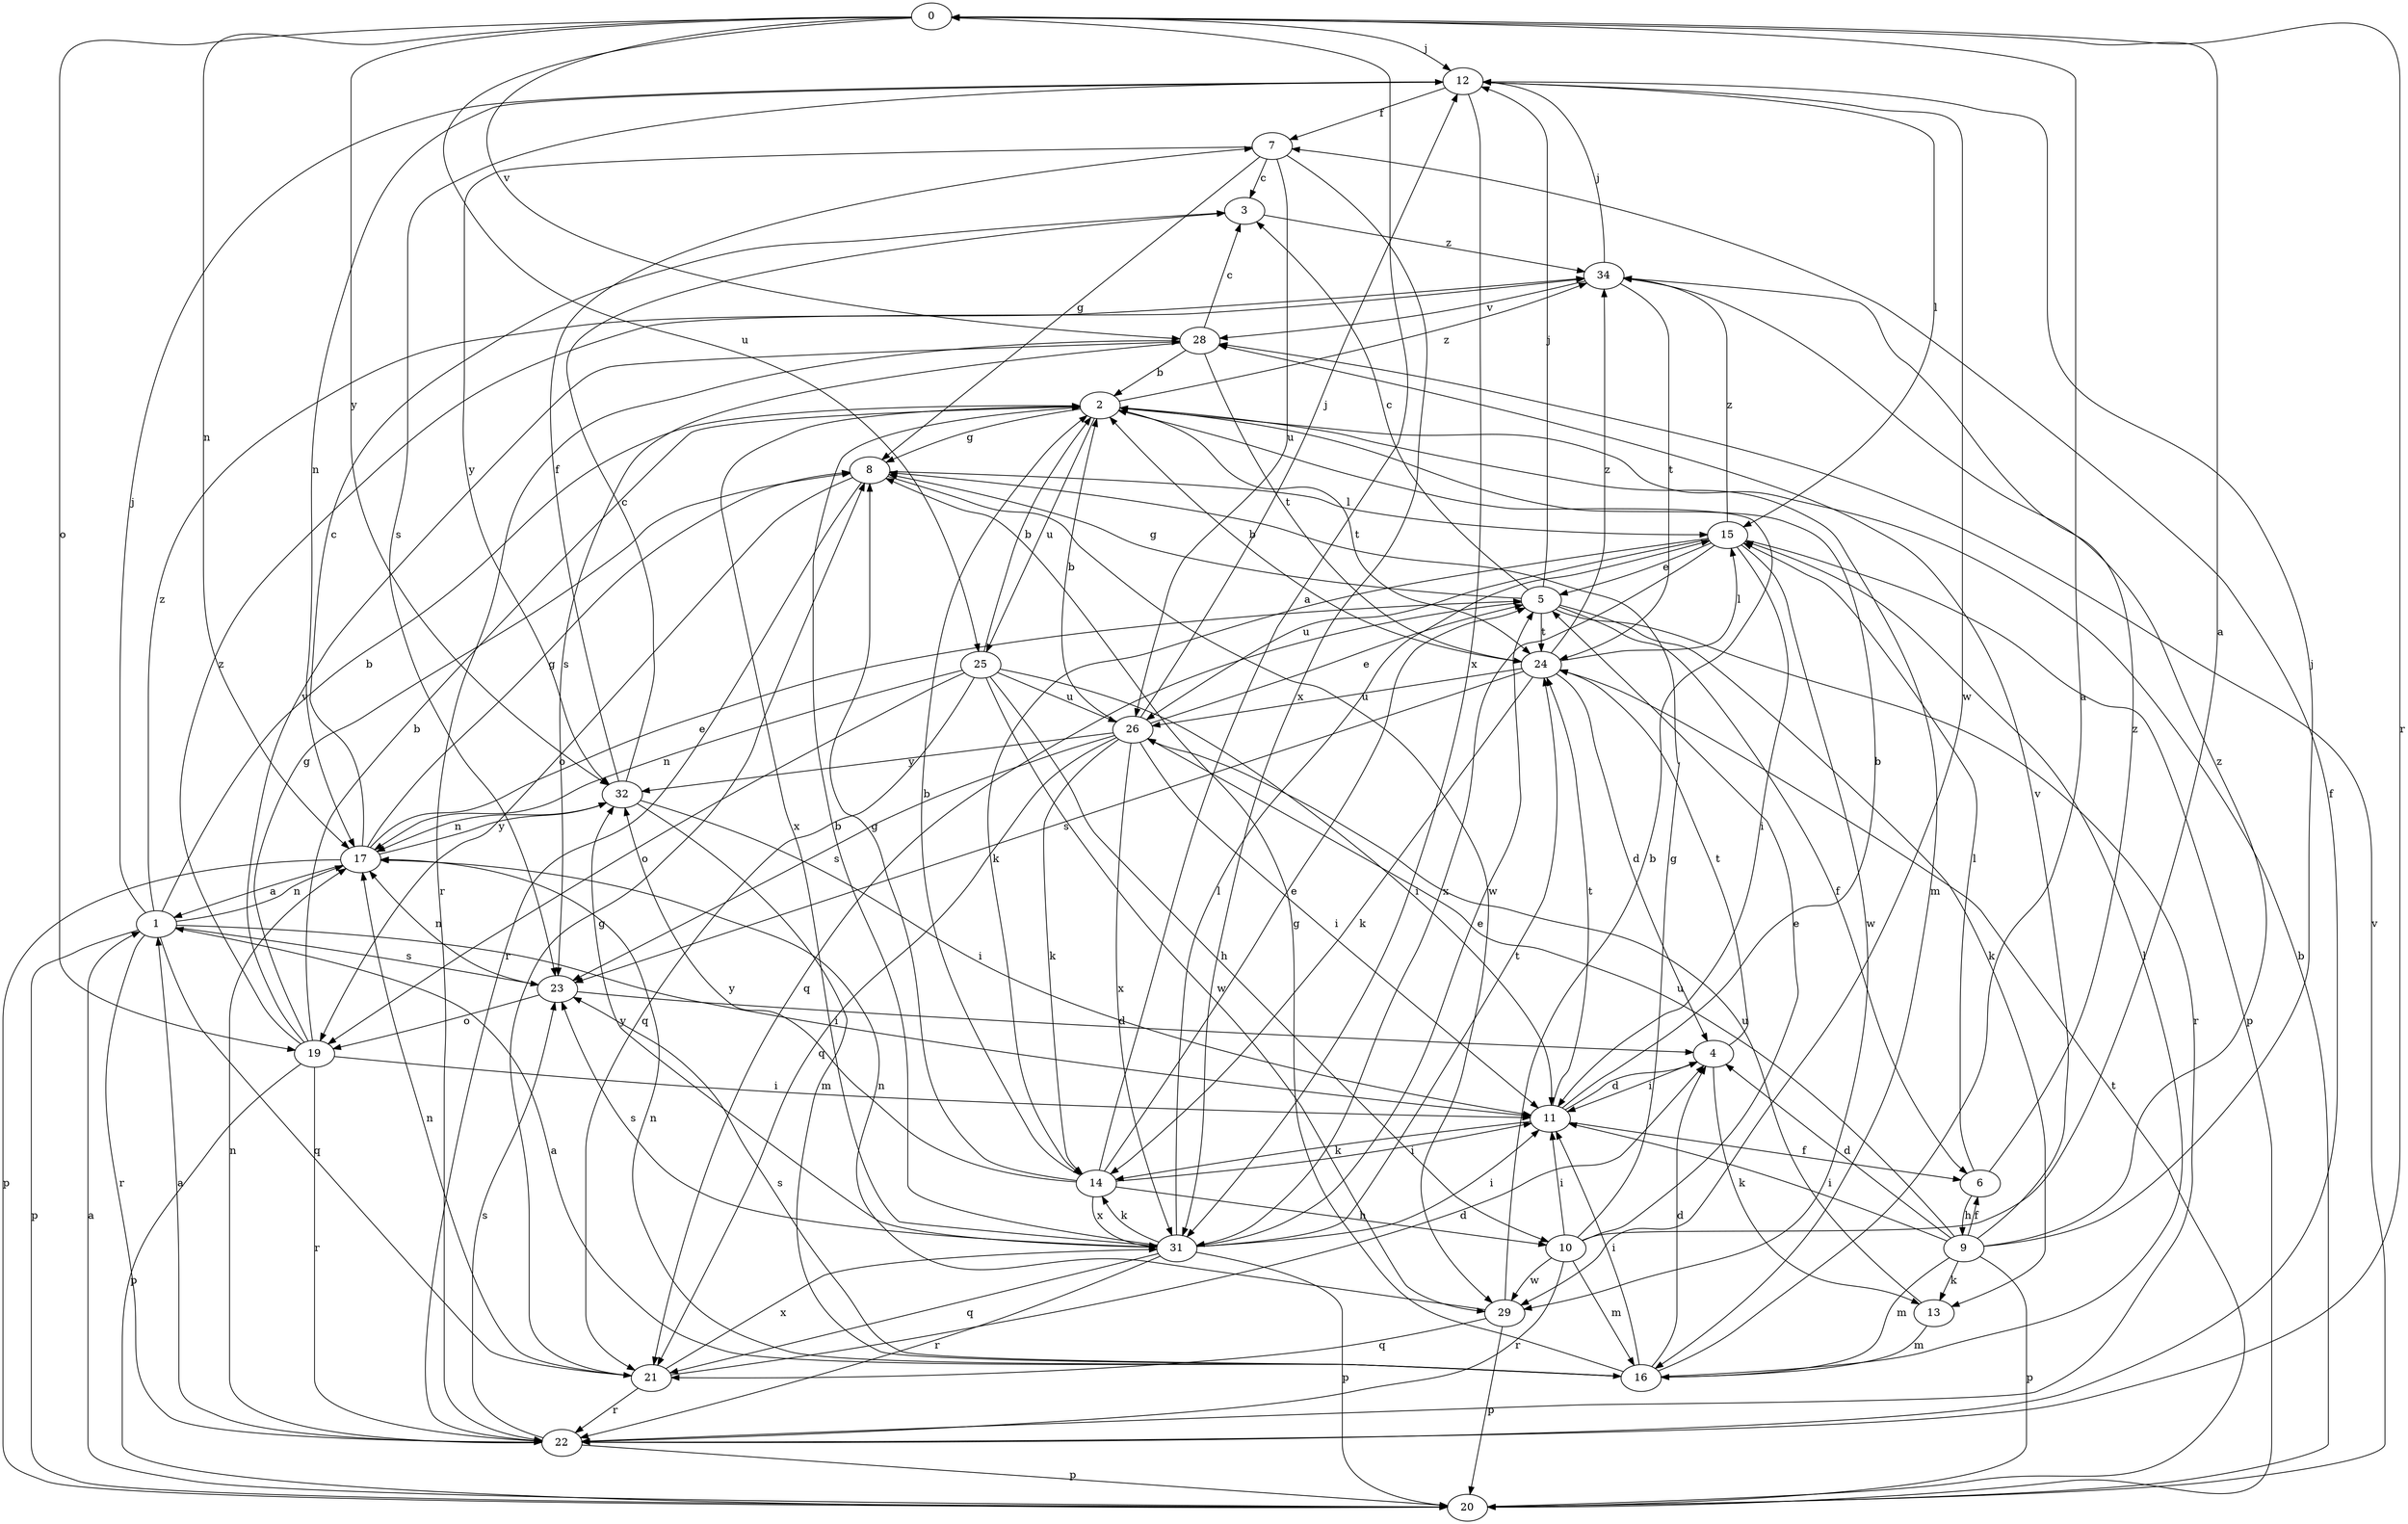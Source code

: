 strict digraph  {
0;
1;
2;
3;
4;
5;
6;
7;
8;
9;
10;
11;
12;
13;
14;
15;
16;
17;
19;
20;
21;
22;
23;
24;
25;
26;
28;
29;
31;
32;
34;
0 -> 12  [label=j];
0 -> 17  [label=n];
0 -> 19  [label=o];
0 -> 22  [label=r];
0 -> 25  [label=u];
0 -> 28  [label=v];
0 -> 32  [label=y];
1 -> 2  [label=b];
1 -> 11  [label=i];
1 -> 12  [label=j];
1 -> 17  [label=n];
1 -> 20  [label=p];
1 -> 21  [label=q];
1 -> 22  [label=r];
1 -> 23  [label=s];
1 -> 34  [label=z];
2 -> 8  [label=g];
2 -> 16  [label=m];
2 -> 24  [label=t];
2 -> 25  [label=u];
2 -> 31  [label=x];
2 -> 34  [label=z];
3 -> 34  [label=z];
4 -> 11  [label=i];
4 -> 13  [label=k];
4 -> 24  [label=t];
5 -> 3  [label=c];
5 -> 6  [label=f];
5 -> 8  [label=g];
5 -> 12  [label=j];
5 -> 13  [label=k];
5 -> 21  [label=q];
5 -> 22  [label=r];
5 -> 24  [label=t];
6 -> 9  [label=h];
6 -> 15  [label=l];
6 -> 34  [label=z];
7 -> 3  [label=c];
7 -> 8  [label=g];
7 -> 26  [label=u];
7 -> 31  [label=x];
7 -> 32  [label=y];
8 -> 15  [label=l];
8 -> 19  [label=o];
8 -> 22  [label=r];
8 -> 29  [label=w];
9 -> 4  [label=d];
9 -> 6  [label=f];
9 -> 11  [label=i];
9 -> 12  [label=j];
9 -> 13  [label=k];
9 -> 16  [label=m];
9 -> 20  [label=p];
9 -> 26  [label=u];
9 -> 28  [label=v];
9 -> 34  [label=z];
10 -> 0  [label=a];
10 -> 5  [label=e];
10 -> 8  [label=g];
10 -> 11  [label=i];
10 -> 16  [label=m];
10 -> 22  [label=r];
10 -> 29  [label=w];
11 -> 2  [label=b];
11 -> 4  [label=d];
11 -> 6  [label=f];
11 -> 14  [label=k];
11 -> 24  [label=t];
12 -> 7  [label=f];
12 -> 15  [label=l];
12 -> 17  [label=n];
12 -> 23  [label=s];
12 -> 29  [label=w];
12 -> 31  [label=x];
13 -> 16  [label=m];
13 -> 26  [label=u];
14 -> 0  [label=a];
14 -> 2  [label=b];
14 -> 5  [label=e];
14 -> 8  [label=g];
14 -> 10  [label=h];
14 -> 11  [label=i];
14 -> 31  [label=x];
14 -> 32  [label=y];
15 -> 5  [label=e];
15 -> 11  [label=i];
15 -> 14  [label=k];
15 -> 20  [label=p];
15 -> 26  [label=u];
15 -> 29  [label=w];
15 -> 31  [label=x];
15 -> 34  [label=z];
16 -> 0  [label=a];
16 -> 1  [label=a];
16 -> 4  [label=d];
16 -> 8  [label=g];
16 -> 11  [label=i];
16 -> 15  [label=l];
16 -> 17  [label=n];
16 -> 23  [label=s];
17 -> 1  [label=a];
17 -> 3  [label=c];
17 -> 5  [label=e];
17 -> 8  [label=g];
17 -> 20  [label=p];
17 -> 32  [label=y];
19 -> 2  [label=b];
19 -> 8  [label=g];
19 -> 11  [label=i];
19 -> 20  [label=p];
19 -> 22  [label=r];
19 -> 28  [label=v];
19 -> 34  [label=z];
20 -> 1  [label=a];
20 -> 2  [label=b];
20 -> 24  [label=t];
20 -> 28  [label=v];
21 -> 4  [label=d];
21 -> 8  [label=g];
21 -> 17  [label=n];
21 -> 22  [label=r];
21 -> 31  [label=x];
22 -> 1  [label=a];
22 -> 7  [label=f];
22 -> 17  [label=n];
22 -> 20  [label=p];
22 -> 23  [label=s];
23 -> 4  [label=d];
23 -> 17  [label=n];
23 -> 19  [label=o];
24 -> 2  [label=b];
24 -> 4  [label=d];
24 -> 14  [label=k];
24 -> 15  [label=l];
24 -> 23  [label=s];
24 -> 26  [label=u];
24 -> 34  [label=z];
25 -> 2  [label=b];
25 -> 10  [label=h];
25 -> 11  [label=i];
25 -> 17  [label=n];
25 -> 19  [label=o];
25 -> 21  [label=q];
25 -> 26  [label=u];
25 -> 29  [label=w];
26 -> 2  [label=b];
26 -> 5  [label=e];
26 -> 11  [label=i];
26 -> 12  [label=j];
26 -> 14  [label=k];
26 -> 21  [label=q];
26 -> 23  [label=s];
26 -> 31  [label=x];
26 -> 32  [label=y];
28 -> 2  [label=b];
28 -> 3  [label=c];
28 -> 22  [label=r];
28 -> 23  [label=s];
28 -> 24  [label=t];
29 -> 2  [label=b];
29 -> 17  [label=n];
29 -> 20  [label=p];
29 -> 21  [label=q];
31 -> 2  [label=b];
31 -> 5  [label=e];
31 -> 11  [label=i];
31 -> 14  [label=k];
31 -> 15  [label=l];
31 -> 20  [label=p];
31 -> 21  [label=q];
31 -> 22  [label=r];
31 -> 23  [label=s];
31 -> 24  [label=t];
31 -> 32  [label=y];
32 -> 3  [label=c];
32 -> 7  [label=f];
32 -> 11  [label=i];
32 -> 16  [label=m];
32 -> 17  [label=n];
34 -> 12  [label=j];
34 -> 24  [label=t];
34 -> 28  [label=v];
}
